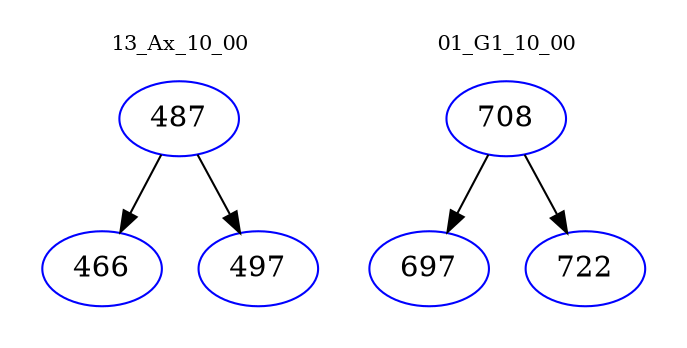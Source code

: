 digraph{
subgraph cluster_0 {
color = white
label = "13_Ax_10_00";
fontsize=10;
T0_487 [label="487", color="blue"]
T0_487 -> T0_466 [color="black"]
T0_466 [label="466", color="blue"]
T0_487 -> T0_497 [color="black"]
T0_497 [label="497", color="blue"]
}
subgraph cluster_1 {
color = white
label = "01_G1_10_00";
fontsize=10;
T1_708 [label="708", color="blue"]
T1_708 -> T1_697 [color="black"]
T1_697 [label="697", color="blue"]
T1_708 -> T1_722 [color="black"]
T1_722 [label="722", color="blue"]
}
}
